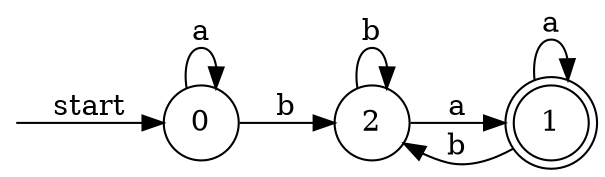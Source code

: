 digraph dfa {
    rankdir = LR;
    node [shape = circle];
    __start [style = invis, shape = point];
    __start -> "0" [ label = "start" ];
    node [shape = doublecircle]; "1"
    node [shape = circle];
    "2" -> "1" [ label = "a" ];
    "2" -> "2" [ label = "b" ];
    "1" -> "1" [ label = "a" ];
    "1" -> "2" [ label = "b" ];
    "0" -> "0" [ label = "a" ];
    "0" -> "2" [ label = "b" ];
}
